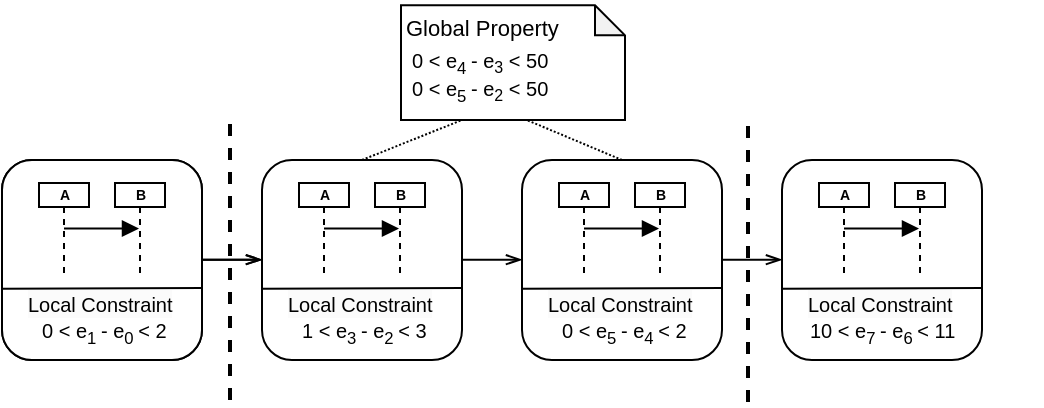 <mxfile version="24.2.2" type="github">
  <diagram name="第 1 页" id="m1pVP5Tc0f8NvSb4w2ug">
    <mxGraphModel dx="605" dy="417" grid="0" gridSize="10" guides="1" tooltips="1" connect="1" arrows="1" fold="1" page="1" pageScale="1" pageWidth="850" pageHeight="1100" math="0" shadow="0">
      <root>
        <mxCell id="0" />
        <mxCell id="1" parent="0" />
        <mxCell id="jtt6TEBt1WJ4PsxEaaqH-83" style="rounded=0;orthogonalLoop=1;jettySize=auto;html=1;endArrow=openThin;endFill=0;exitX=1;exitY=0.5;exitDx=0;exitDy=0;entryX=0;entryY=0.5;entryDx=0;entryDy=0;" edge="1" parent="1">
          <mxGeometry relative="1" as="geometry">
            <mxPoint x="180" y="129.84" as="sourcePoint" />
            <mxPoint x="210" y="129.84" as="targetPoint" />
            <Array as="points">
              <mxPoint x="180" y="130.16" />
            </Array>
          </mxGeometry>
        </mxCell>
        <mxCell id="jtt6TEBt1WJ4PsxEaaqH-37" value="" style="rounded=1;whiteSpace=wrap;html=1;container=0;" vertex="1" parent="1">
          <mxGeometry x="80" y="80" width="100" height="100" as="geometry" />
        </mxCell>
        <mxCell id="jtt6TEBt1WJ4PsxEaaqH-38" value="" style="html=1;verticalAlign=bottom;endArrow=block;curved=0;rounded=0;strokeWidth=1;" edge="1" parent="1" source="jtt6TEBt1WJ4PsxEaaqH-41" target="jtt6TEBt1WJ4PsxEaaqH-40">
          <mxGeometry width="80" relative="1" as="geometry">
            <mxPoint x="115.502" y="119.002" as="sourcePoint" />
            <mxPoint x="147.07" y="119" as="targetPoint" />
          </mxGeometry>
        </mxCell>
        <mxCell id="jtt6TEBt1WJ4PsxEaaqH-40" value="&lt;font style=&quot;font-size: 7px;&quot;&gt;&lt;b&gt;B&lt;/b&gt;&lt;/font&gt;" style="shape=umlLifeline;perimeter=lifelinePerimeter;whiteSpace=wrap;html=1;container=0;dropTarget=0;collapsible=0;recursiveResize=0;outlineConnect=0;portConstraint=eastwest;newEdgeStyle={&quot;curved&quot;:0,&quot;rounded&quot;:0};size=12;fontSize=7;" vertex="1" parent="1">
          <mxGeometry x="136.5" y="91.5" width="25" height="45.5" as="geometry" />
        </mxCell>
        <mxCell id="jtt6TEBt1WJ4PsxEaaqH-41" value="&lt;font style=&quot;font-size: 7px;&quot;&gt;&lt;b&gt;A&lt;/b&gt;&lt;/font&gt;" style="shape=umlLifeline;perimeter=lifelinePerimeter;whiteSpace=wrap;html=1;container=0;dropTarget=0;collapsible=0;recursiveResize=0;outlineConnect=0;portConstraint=eastwest;newEdgeStyle={&quot;curved&quot;:0,&quot;rounded&quot;:0};size=12;fontSize=7;" vertex="1" parent="1">
          <mxGeometry x="98.5" y="91.5" width="25" height="45.5" as="geometry" />
        </mxCell>
        <mxCell id="jtt6TEBt1WJ4PsxEaaqH-43" value="&lt;span style=&quot;color: rgb(0, 0, 0); font-family: Helvetica; font-style: normal; font-variant-ligatures: normal; font-variant-caps: normal; font-weight: 400; letter-spacing: normal; orphans: 2; text-align: left; text-indent: 0px; text-transform: none; widows: 2; word-spacing: 0px; -webkit-text-stroke-width: 0px; white-space: nowrap; background-color: rgb(251, 251, 251); text-decoration-thickness: initial; text-decoration-style: initial; text-decoration-color: initial; float: none; display: inline !important;&quot;&gt;&lt;font style=&quot;font-size: 10px;&quot;&gt;Local Constraint&lt;/font&gt;&lt;/span&gt;" style="text;whiteSpace=wrap;html=1;verticalAlign=middle;container=0;" vertex="1" parent="1">
          <mxGeometry x="91" y="145" width="78" height="14" as="geometry" />
        </mxCell>
        <mxCell id="jtt6TEBt1WJ4PsxEaaqH-44" value="0 &amp;lt; e&lt;sub&gt;1&amp;nbsp;&lt;/sub&gt;- e&lt;sub&gt;0&amp;nbsp;&lt;/sub&gt;&amp;lt; 2&lt;br&gt;&lt;div&gt;&lt;div&gt;&lt;div&gt;&lt;br&gt;&lt;/div&gt;&lt;/div&gt;&lt;/div&gt;" style="text;align=left;verticalAlign=middle;rounded=0;horizontal=1;fontSize=10;html=1;container=0;" vertex="1" parent="1">
          <mxGeometry x="97.5" y="167" width="69.5" height="9" as="geometry" />
        </mxCell>
        <mxCell id="jtt6TEBt1WJ4PsxEaaqH-47" style="rounded=0;orthogonalLoop=1;jettySize=auto;html=1;exitX=0;exitY=0.75;exitDx=0;exitDy=0;endArrow=none;endFill=0;" edge="1" parent="1">
          <mxGeometry relative="1" as="geometry">
            <mxPoint x="80" y="144.35" as="sourcePoint" />
            <mxPoint x="180" y="144" as="targetPoint" />
          </mxGeometry>
        </mxCell>
        <mxCell id="jtt6TEBt1WJ4PsxEaaqH-86" style="rounded=0;orthogonalLoop=1;jettySize=auto;html=1;endArrow=openThin;endFill=0;exitX=1;exitY=0.5;exitDx=0;exitDy=0;entryX=0;entryY=0.5;entryDx=0;entryDy=0;" edge="1" parent="1">
          <mxGeometry relative="1" as="geometry">
            <mxPoint x="180" y="129.84" as="sourcePoint" />
            <mxPoint x="210" y="129.84" as="targetPoint" />
            <Array as="points">
              <mxPoint x="180" y="130.16" />
            </Array>
          </mxGeometry>
        </mxCell>
        <mxCell id="jtt6TEBt1WJ4PsxEaaqH-87" value="" style="rounded=1;whiteSpace=wrap;html=1;container=0;" vertex="1" parent="1">
          <mxGeometry x="80" y="80" width="100" height="100" as="geometry" />
        </mxCell>
        <mxCell id="jtt6TEBt1WJ4PsxEaaqH-88" value="" style="html=1;verticalAlign=bottom;endArrow=block;curved=0;rounded=0;strokeWidth=1;" edge="1" parent="1" source="jtt6TEBt1WJ4PsxEaaqH-90" target="jtt6TEBt1WJ4PsxEaaqH-89">
          <mxGeometry width="80" relative="1" as="geometry">
            <mxPoint x="115.502" y="119.002" as="sourcePoint" />
            <mxPoint x="147.07" y="119" as="targetPoint" />
          </mxGeometry>
        </mxCell>
        <mxCell id="jtt6TEBt1WJ4PsxEaaqH-89" value="&lt;font style=&quot;font-size: 7px;&quot;&gt;&lt;b&gt;B&lt;/b&gt;&lt;/font&gt;" style="shape=umlLifeline;perimeter=lifelinePerimeter;whiteSpace=wrap;html=1;container=0;dropTarget=0;collapsible=0;recursiveResize=0;outlineConnect=0;portConstraint=eastwest;newEdgeStyle={&quot;curved&quot;:0,&quot;rounded&quot;:0};size=12;fontSize=7;" vertex="1" parent="1">
          <mxGeometry x="136.5" y="91.5" width="25" height="45.5" as="geometry" />
        </mxCell>
        <mxCell id="jtt6TEBt1WJ4PsxEaaqH-90" value="&lt;font style=&quot;font-size: 7px;&quot;&gt;&lt;b&gt;A&lt;/b&gt;&lt;/font&gt;" style="shape=umlLifeline;perimeter=lifelinePerimeter;whiteSpace=wrap;html=1;container=0;dropTarget=0;collapsible=0;recursiveResize=0;outlineConnect=0;portConstraint=eastwest;newEdgeStyle={&quot;curved&quot;:0,&quot;rounded&quot;:0};size=12;fontSize=7;" vertex="1" parent="1">
          <mxGeometry x="98.5" y="91.5" width="25" height="45.5" as="geometry" />
        </mxCell>
        <mxCell id="jtt6TEBt1WJ4PsxEaaqH-91" value="&lt;span style=&quot;color: rgb(0, 0, 0); font-family: Helvetica; font-style: normal; font-variant-ligatures: normal; font-variant-caps: normal; font-weight: 400; letter-spacing: normal; orphans: 2; text-align: left; text-indent: 0px; text-transform: none; widows: 2; word-spacing: 0px; -webkit-text-stroke-width: 0px; white-space: nowrap; background-color: rgb(251, 251, 251); text-decoration-thickness: initial; text-decoration-style: initial; text-decoration-color: initial; float: none; display: inline !important;&quot;&gt;&lt;font style=&quot;font-size: 10px;&quot;&gt;Local Constraint&lt;/font&gt;&lt;/span&gt;" style="text;whiteSpace=wrap;html=1;verticalAlign=middle;container=0;" vertex="1" parent="1">
          <mxGeometry x="91" y="145" width="78" height="14" as="geometry" />
        </mxCell>
        <mxCell id="jtt6TEBt1WJ4PsxEaaqH-92" value="0 &amp;lt; e&lt;sub&gt;1&amp;nbsp;&lt;/sub&gt;- e&lt;sub&gt;0&amp;nbsp;&lt;/sub&gt;&amp;lt; 2&lt;br&gt;&lt;div&gt;&lt;div&gt;&lt;div&gt;&lt;br&gt;&lt;/div&gt;&lt;/div&gt;&lt;/div&gt;" style="text;align=left;verticalAlign=middle;rounded=0;horizontal=1;fontSize=10;html=1;container=0;" vertex="1" parent="1">
          <mxGeometry x="97.5" y="167" width="69.5" height="9" as="geometry" />
        </mxCell>
        <mxCell id="jtt6TEBt1WJ4PsxEaaqH-93" style="rounded=0;orthogonalLoop=1;jettySize=auto;html=1;exitX=0;exitY=0.75;exitDx=0;exitDy=0;endArrow=none;endFill=0;" edge="1" parent="1">
          <mxGeometry relative="1" as="geometry">
            <mxPoint x="80" y="144.35" as="sourcePoint" />
            <mxPoint x="180" y="144" as="targetPoint" />
          </mxGeometry>
        </mxCell>
        <mxCell id="jtt6TEBt1WJ4PsxEaaqH-94" style="rounded=0;orthogonalLoop=1;jettySize=auto;html=1;endArrow=openThin;endFill=0;exitX=1;exitY=0.5;exitDx=0;exitDy=0;entryX=0;entryY=0.5;entryDx=0;entryDy=0;" edge="1" parent="1">
          <mxGeometry relative="1" as="geometry">
            <mxPoint x="310" y="129.84" as="sourcePoint" />
            <mxPoint x="340" y="129.84" as="targetPoint" />
            <Array as="points">
              <mxPoint x="310" y="130.16" />
            </Array>
          </mxGeometry>
        </mxCell>
        <mxCell id="jtt6TEBt1WJ4PsxEaaqH-95" value="" style="rounded=1;whiteSpace=wrap;html=1;container=0;" vertex="1" parent="1">
          <mxGeometry x="210" y="80" width="100" height="100" as="geometry" />
        </mxCell>
        <mxCell id="jtt6TEBt1WJ4PsxEaaqH-96" value="" style="html=1;verticalAlign=bottom;endArrow=block;curved=0;rounded=0;strokeWidth=1;" edge="1" parent="1" source="jtt6TEBt1WJ4PsxEaaqH-98" target="jtt6TEBt1WJ4PsxEaaqH-97">
          <mxGeometry width="80" relative="1" as="geometry">
            <mxPoint x="245.502" y="119.002" as="sourcePoint" />
            <mxPoint x="277.07" y="119" as="targetPoint" />
          </mxGeometry>
        </mxCell>
        <mxCell id="jtt6TEBt1WJ4PsxEaaqH-97" value="&lt;font style=&quot;font-size: 7px;&quot;&gt;&lt;b&gt;B&lt;/b&gt;&lt;/font&gt;" style="shape=umlLifeline;perimeter=lifelinePerimeter;whiteSpace=wrap;html=1;container=0;dropTarget=0;collapsible=0;recursiveResize=0;outlineConnect=0;portConstraint=eastwest;newEdgeStyle={&quot;curved&quot;:0,&quot;rounded&quot;:0};size=12;fontSize=7;" vertex="1" parent="1">
          <mxGeometry x="266.5" y="91.5" width="25" height="45.5" as="geometry" />
        </mxCell>
        <mxCell id="jtt6TEBt1WJ4PsxEaaqH-98" value="&lt;font style=&quot;font-size: 7px;&quot;&gt;&lt;b&gt;A&lt;/b&gt;&lt;/font&gt;" style="shape=umlLifeline;perimeter=lifelinePerimeter;whiteSpace=wrap;html=1;container=0;dropTarget=0;collapsible=0;recursiveResize=0;outlineConnect=0;portConstraint=eastwest;newEdgeStyle={&quot;curved&quot;:0,&quot;rounded&quot;:0};size=12;fontSize=7;" vertex="1" parent="1">
          <mxGeometry x="228.5" y="91.5" width="25" height="45.5" as="geometry" />
        </mxCell>
        <mxCell id="jtt6TEBt1WJ4PsxEaaqH-99" value="&lt;span style=&quot;color: rgb(0, 0, 0); font-family: Helvetica; font-style: normal; font-variant-ligatures: normal; font-variant-caps: normal; font-weight: 400; letter-spacing: normal; orphans: 2; text-align: left; text-indent: 0px; text-transform: none; widows: 2; word-spacing: 0px; -webkit-text-stroke-width: 0px; white-space: nowrap; background-color: rgb(251, 251, 251); text-decoration-thickness: initial; text-decoration-style: initial; text-decoration-color: initial; float: none; display: inline !important;&quot;&gt;&lt;font style=&quot;font-size: 10px;&quot;&gt;Local Constraint&lt;/font&gt;&lt;/span&gt;" style="text;whiteSpace=wrap;html=1;verticalAlign=middle;container=0;" vertex="1" parent="1">
          <mxGeometry x="221" y="145" width="78" height="14" as="geometry" />
        </mxCell>
        <mxCell id="jtt6TEBt1WJ4PsxEaaqH-100" value="1 &amp;lt; e&lt;sub&gt;3&amp;nbsp;&lt;/sub&gt;- e&lt;sub&gt;2&amp;nbsp;&lt;/sub&gt;&amp;lt; 3&lt;br&gt;&lt;div&gt;&lt;div&gt;&lt;div&gt;&lt;br&gt;&lt;/div&gt;&lt;/div&gt;&lt;/div&gt;" style="text;align=left;verticalAlign=middle;rounded=0;horizontal=1;fontSize=10;html=1;container=0;" vertex="1" parent="1">
          <mxGeometry x="227.5" y="167" width="69.5" height="9" as="geometry" />
        </mxCell>
        <mxCell id="jtt6TEBt1WJ4PsxEaaqH-101" style="rounded=0;orthogonalLoop=1;jettySize=auto;html=1;exitX=0;exitY=0.75;exitDx=0;exitDy=0;endArrow=none;endFill=0;" edge="1" parent="1">
          <mxGeometry relative="1" as="geometry">
            <mxPoint x="210" y="144.35" as="sourcePoint" />
            <mxPoint x="310" y="144" as="targetPoint" />
          </mxGeometry>
        </mxCell>
        <mxCell id="jtt6TEBt1WJ4PsxEaaqH-118" style="rounded=0;orthogonalLoop=1;jettySize=auto;html=1;endArrow=openThin;endFill=0;exitX=1;exitY=0.5;exitDx=0;exitDy=0;entryX=0;entryY=0.5;entryDx=0;entryDy=0;" edge="1" parent="1">
          <mxGeometry relative="1" as="geometry">
            <mxPoint x="440" y="129.84" as="sourcePoint" />
            <mxPoint x="470" y="129.84" as="targetPoint" />
            <Array as="points">
              <mxPoint x="440" y="130.16" />
            </Array>
          </mxGeometry>
        </mxCell>
        <mxCell id="jtt6TEBt1WJ4PsxEaaqH-119" value="" style="rounded=1;whiteSpace=wrap;html=1;container=0;" vertex="1" parent="1">
          <mxGeometry x="340" y="80" width="100" height="100" as="geometry" />
        </mxCell>
        <mxCell id="jtt6TEBt1WJ4PsxEaaqH-120" value="" style="html=1;verticalAlign=bottom;endArrow=block;curved=0;rounded=0;strokeWidth=1;" edge="1" parent="1" source="jtt6TEBt1WJ4PsxEaaqH-122" target="jtt6TEBt1WJ4PsxEaaqH-121">
          <mxGeometry width="80" relative="1" as="geometry">
            <mxPoint x="375.502" y="119.002" as="sourcePoint" />
            <mxPoint x="407.07" y="119" as="targetPoint" />
          </mxGeometry>
        </mxCell>
        <mxCell id="jtt6TEBt1WJ4PsxEaaqH-121" value="&lt;font style=&quot;font-size: 7px;&quot;&gt;&lt;b&gt;B&lt;/b&gt;&lt;/font&gt;" style="shape=umlLifeline;perimeter=lifelinePerimeter;whiteSpace=wrap;html=1;container=0;dropTarget=0;collapsible=0;recursiveResize=0;outlineConnect=0;portConstraint=eastwest;newEdgeStyle={&quot;curved&quot;:0,&quot;rounded&quot;:0};size=12;fontSize=7;" vertex="1" parent="1">
          <mxGeometry x="396.5" y="91.5" width="25" height="45.5" as="geometry" />
        </mxCell>
        <mxCell id="jtt6TEBt1WJ4PsxEaaqH-122" value="&lt;font style=&quot;font-size: 7px;&quot;&gt;&lt;b&gt;A&lt;/b&gt;&lt;/font&gt;" style="shape=umlLifeline;perimeter=lifelinePerimeter;whiteSpace=wrap;html=1;container=0;dropTarget=0;collapsible=0;recursiveResize=0;outlineConnect=0;portConstraint=eastwest;newEdgeStyle={&quot;curved&quot;:0,&quot;rounded&quot;:0};size=12;fontSize=7;" vertex="1" parent="1">
          <mxGeometry x="358.5" y="91.5" width="25" height="45.5" as="geometry" />
        </mxCell>
        <mxCell id="jtt6TEBt1WJ4PsxEaaqH-123" value="&lt;span style=&quot;color: rgb(0, 0, 0); font-family: Helvetica; font-style: normal; font-variant-ligatures: normal; font-variant-caps: normal; font-weight: 400; letter-spacing: normal; orphans: 2; text-align: left; text-indent: 0px; text-transform: none; widows: 2; word-spacing: 0px; -webkit-text-stroke-width: 0px; white-space: nowrap; background-color: rgb(251, 251, 251); text-decoration-thickness: initial; text-decoration-style: initial; text-decoration-color: initial; float: none; display: inline !important;&quot;&gt;&lt;font style=&quot;font-size: 10px;&quot;&gt;Local Constraint&lt;/font&gt;&lt;/span&gt;" style="text;whiteSpace=wrap;html=1;verticalAlign=middle;container=0;" vertex="1" parent="1">
          <mxGeometry x="351" y="145" width="78" height="14" as="geometry" />
        </mxCell>
        <mxCell id="jtt6TEBt1WJ4PsxEaaqH-124" value="0 &amp;lt; e&lt;sub&gt;5&amp;nbsp;&lt;/sub&gt;- e&lt;sub&gt;4&amp;nbsp;&lt;/sub&gt;&amp;lt; 2&lt;br&gt;&lt;div&gt;&lt;div&gt;&lt;div&gt;&lt;br&gt;&lt;/div&gt;&lt;/div&gt;&lt;/div&gt;" style="text;align=left;verticalAlign=middle;rounded=0;horizontal=1;fontSize=10;html=1;container=0;" vertex="1" parent="1">
          <mxGeometry x="357.5" y="167" width="69.5" height="9" as="geometry" />
        </mxCell>
        <mxCell id="jtt6TEBt1WJ4PsxEaaqH-125" style="rounded=0;orthogonalLoop=1;jettySize=auto;html=1;exitX=0;exitY=0.75;exitDx=0;exitDy=0;endArrow=none;endFill=0;" edge="1" parent="1">
          <mxGeometry relative="1" as="geometry">
            <mxPoint x="340" y="144.35" as="sourcePoint" />
            <mxPoint x="440" y="144" as="targetPoint" />
          </mxGeometry>
        </mxCell>
        <mxCell id="jtt6TEBt1WJ4PsxEaaqH-143" value="" style="group" vertex="1" connectable="0" parent="1">
          <mxGeometry x="470" y="80" width="130" height="100" as="geometry" />
        </mxCell>
        <mxCell id="jtt6TEBt1WJ4PsxEaaqH-136" value="" style="rounded=1;whiteSpace=wrap;html=1;container=0;" vertex="1" parent="jtt6TEBt1WJ4PsxEaaqH-143">
          <mxGeometry width="100" height="100" as="geometry" />
        </mxCell>
        <mxCell id="jtt6TEBt1WJ4PsxEaaqH-137" value="" style="html=1;verticalAlign=bottom;endArrow=block;curved=0;rounded=0;strokeWidth=1;" edge="1" parent="jtt6TEBt1WJ4PsxEaaqH-143" source="jtt6TEBt1WJ4PsxEaaqH-139" target="jtt6TEBt1WJ4PsxEaaqH-138">
          <mxGeometry width="80" relative="1" as="geometry">
            <mxPoint x="35.502" y="39.002" as="sourcePoint" />
            <mxPoint x="67.07" y="39" as="targetPoint" />
          </mxGeometry>
        </mxCell>
        <mxCell id="jtt6TEBt1WJ4PsxEaaqH-138" value="&lt;font style=&quot;font-size: 7px;&quot;&gt;&lt;b&gt;B&lt;/b&gt;&lt;/font&gt;" style="shape=umlLifeline;perimeter=lifelinePerimeter;whiteSpace=wrap;html=1;container=0;dropTarget=0;collapsible=0;recursiveResize=0;outlineConnect=0;portConstraint=eastwest;newEdgeStyle={&quot;curved&quot;:0,&quot;rounded&quot;:0};size=12;fontSize=7;" vertex="1" parent="jtt6TEBt1WJ4PsxEaaqH-143">
          <mxGeometry x="56.5" y="11.5" width="25" height="45.5" as="geometry" />
        </mxCell>
        <mxCell id="jtt6TEBt1WJ4PsxEaaqH-139" value="&lt;font style=&quot;font-size: 7px;&quot;&gt;&lt;b&gt;A&lt;/b&gt;&lt;/font&gt;" style="shape=umlLifeline;perimeter=lifelinePerimeter;whiteSpace=wrap;html=1;container=0;dropTarget=0;collapsible=0;recursiveResize=0;outlineConnect=0;portConstraint=eastwest;newEdgeStyle={&quot;curved&quot;:0,&quot;rounded&quot;:0};size=12;fontSize=7;" vertex="1" parent="jtt6TEBt1WJ4PsxEaaqH-143">
          <mxGeometry x="18.5" y="11.5" width="25" height="45.5" as="geometry" />
        </mxCell>
        <mxCell id="jtt6TEBt1WJ4PsxEaaqH-140" value="&lt;span style=&quot;color: rgb(0, 0, 0); font-family: Helvetica; font-style: normal; font-variant-ligatures: normal; font-variant-caps: normal; font-weight: 400; letter-spacing: normal; orphans: 2; text-align: left; text-indent: 0px; text-transform: none; widows: 2; word-spacing: 0px; -webkit-text-stroke-width: 0px; white-space: nowrap; background-color: rgb(251, 251, 251); text-decoration-thickness: initial; text-decoration-style: initial; text-decoration-color: initial; float: none; display: inline !important;&quot;&gt;&lt;font style=&quot;font-size: 10px;&quot;&gt;Local Constraint&lt;/font&gt;&lt;/span&gt;" style="text;whiteSpace=wrap;html=1;verticalAlign=middle;container=0;" vertex="1" parent="jtt6TEBt1WJ4PsxEaaqH-143">
          <mxGeometry x="11" y="65" width="78" height="14" as="geometry" />
        </mxCell>
        <mxCell id="jtt6TEBt1WJ4PsxEaaqH-141" value="10 &amp;lt; e&lt;sub&gt;7&amp;nbsp;&lt;/sub&gt;- e&lt;sub&gt;6&amp;nbsp;&lt;/sub&gt;&amp;lt; 11&lt;br&gt;&lt;div&gt;&lt;div&gt;&lt;div&gt;&lt;br&gt;&lt;/div&gt;&lt;/div&gt;&lt;/div&gt;" style="text;align=left;verticalAlign=middle;rounded=0;horizontal=1;fontSize=10;html=1;container=0;" vertex="1" parent="jtt6TEBt1WJ4PsxEaaqH-143">
          <mxGeometry x="12" y="87" width="69.5" height="9" as="geometry" />
        </mxCell>
        <mxCell id="jtt6TEBt1WJ4PsxEaaqH-142" style="rounded=0;orthogonalLoop=1;jettySize=auto;html=1;exitX=0;exitY=0.75;exitDx=0;exitDy=0;endArrow=none;endFill=0;" edge="1" parent="jtt6TEBt1WJ4PsxEaaqH-143">
          <mxGeometry relative="1" as="geometry">
            <mxPoint y="64.35" as="sourcePoint" />
            <mxPoint x="100" y="64" as="targetPoint" />
          </mxGeometry>
        </mxCell>
        <mxCell id="jtt6TEBt1WJ4PsxEaaqH-152" style="rounded=0;orthogonalLoop=1;jettySize=auto;html=1;exitX=0.5;exitY=0;exitDx=0;exitDy=0;dashed=1;dashPattern=1 1;endArrow=none;endFill=0;" edge="1" parent="1" source="jtt6TEBt1WJ4PsxEaaqH-95">
          <mxGeometry relative="1" as="geometry">
            <mxPoint x="310" y="60" as="targetPoint" />
          </mxGeometry>
        </mxCell>
        <mxCell id="jtt6TEBt1WJ4PsxEaaqH-153" style="rounded=0;orthogonalLoop=1;jettySize=auto;html=1;exitX=0.5;exitY=0;exitDx=0;exitDy=0;dashed=1;dashPattern=1 1;endArrow=none;endFill=0;entryX=0.468;entryY=1.351;entryDx=0;entryDy=0;entryPerimeter=0;" edge="1" parent="1" source="jtt6TEBt1WJ4PsxEaaqH-119" target="jtt6TEBt1WJ4PsxEaaqH-148">
          <mxGeometry relative="1" as="geometry">
            <mxPoint x="270" y="90" as="sourcePoint" />
            <mxPoint x="320" y="60" as="targetPoint" />
          </mxGeometry>
        </mxCell>
        <mxCell id="jtt6TEBt1WJ4PsxEaaqH-154" value="" style="endArrow=none;dashed=1;html=1;rounded=0;strokeWidth=2;" edge="1" parent="1">
          <mxGeometry width="50" height="50" relative="1" as="geometry">
            <mxPoint x="194" y="200" as="sourcePoint" />
            <mxPoint x="194" y="60" as="targetPoint" />
          </mxGeometry>
        </mxCell>
        <mxCell id="jtt6TEBt1WJ4PsxEaaqH-155" value="" style="endArrow=none;dashed=1;html=1;rounded=0;strokeWidth=2;" edge="1" parent="1">
          <mxGeometry width="50" height="50" relative="1" as="geometry">
            <mxPoint x="453" y="201" as="sourcePoint" />
            <mxPoint x="453" y="61" as="targetPoint" />
          </mxGeometry>
        </mxCell>
        <mxCell id="jtt6TEBt1WJ4PsxEaaqH-145" value="" style="shape=note;whiteSpace=wrap;html=1;backgroundOutline=1;darkOpacity=0.05;size=15;container=0;strokeWidth=1;" vertex="1" parent="1">
          <mxGeometry x="279.5" y="2.667" width="112" height="57.333" as="geometry" />
        </mxCell>
        <mxCell id="jtt6TEBt1WJ4PsxEaaqH-146" value="" style="group;fontStyle=0;strokeWidth=1;" vertex="1" connectable="0" parent="1">
          <mxGeometry x="276.5" width="120" height="60" as="geometry" />
        </mxCell>
        <mxCell id="jtt6TEBt1WJ4PsxEaaqH-147" value="&lt;span style=&quot;font-size: 11px; text-wrap: nowrap;&quot;&gt;Global Property&lt;/span&gt;" style="text;whiteSpace=wrap;html=1;strokeWidth=1;" vertex="1" parent="jtt6TEBt1WJ4PsxEaaqH-146">
          <mxGeometry x="3.001" y="0.004" width="78" height="48.916" as="geometry" />
        </mxCell>
        <mxCell id="jtt6TEBt1WJ4PsxEaaqH-148" value="&lt;div&gt;&lt;div&gt;&lt;div&gt;0 &amp;lt; e&lt;sub&gt;4&lt;/sub&gt;&lt;span style=&quot;font-size: 8.333px;&quot;&gt;&amp;nbsp;&lt;/span&gt;- e&lt;span style=&quot;font-size: 8.333px;&quot;&gt;&lt;sub style=&quot;font-size: 8px;&quot;&gt;3&lt;/sub&gt;&lt;/span&gt;&amp;nbsp;&amp;lt; 50&lt;/div&gt;&lt;div&gt;0 &amp;lt; e&lt;sub&gt;5&lt;/sub&gt;&lt;span style=&quot;font-size: 8.333px;&quot;&gt;&amp;nbsp;&lt;/span&gt;- e&lt;span style=&quot;font-size: 8.333px;&quot;&gt;&lt;sub style=&quot;font-size: 8px;&quot;&gt;2&lt;/sub&gt;&lt;/span&gt;&amp;nbsp;&amp;lt; 50&lt;div&gt;&lt;br&gt;&lt;/div&gt;&lt;/div&gt;&lt;/div&gt;&lt;/div&gt;" style="text;align=left;verticalAlign=top;rounded=0;horizontal=1;fontSize=10;html=1;strokeWidth=1;" vertex="1" parent="jtt6TEBt1WJ4PsxEaaqH-146">
          <mxGeometry x="6" y="18.211" width="94" height="26" as="geometry" />
        </mxCell>
      </root>
    </mxGraphModel>
  </diagram>
</mxfile>

